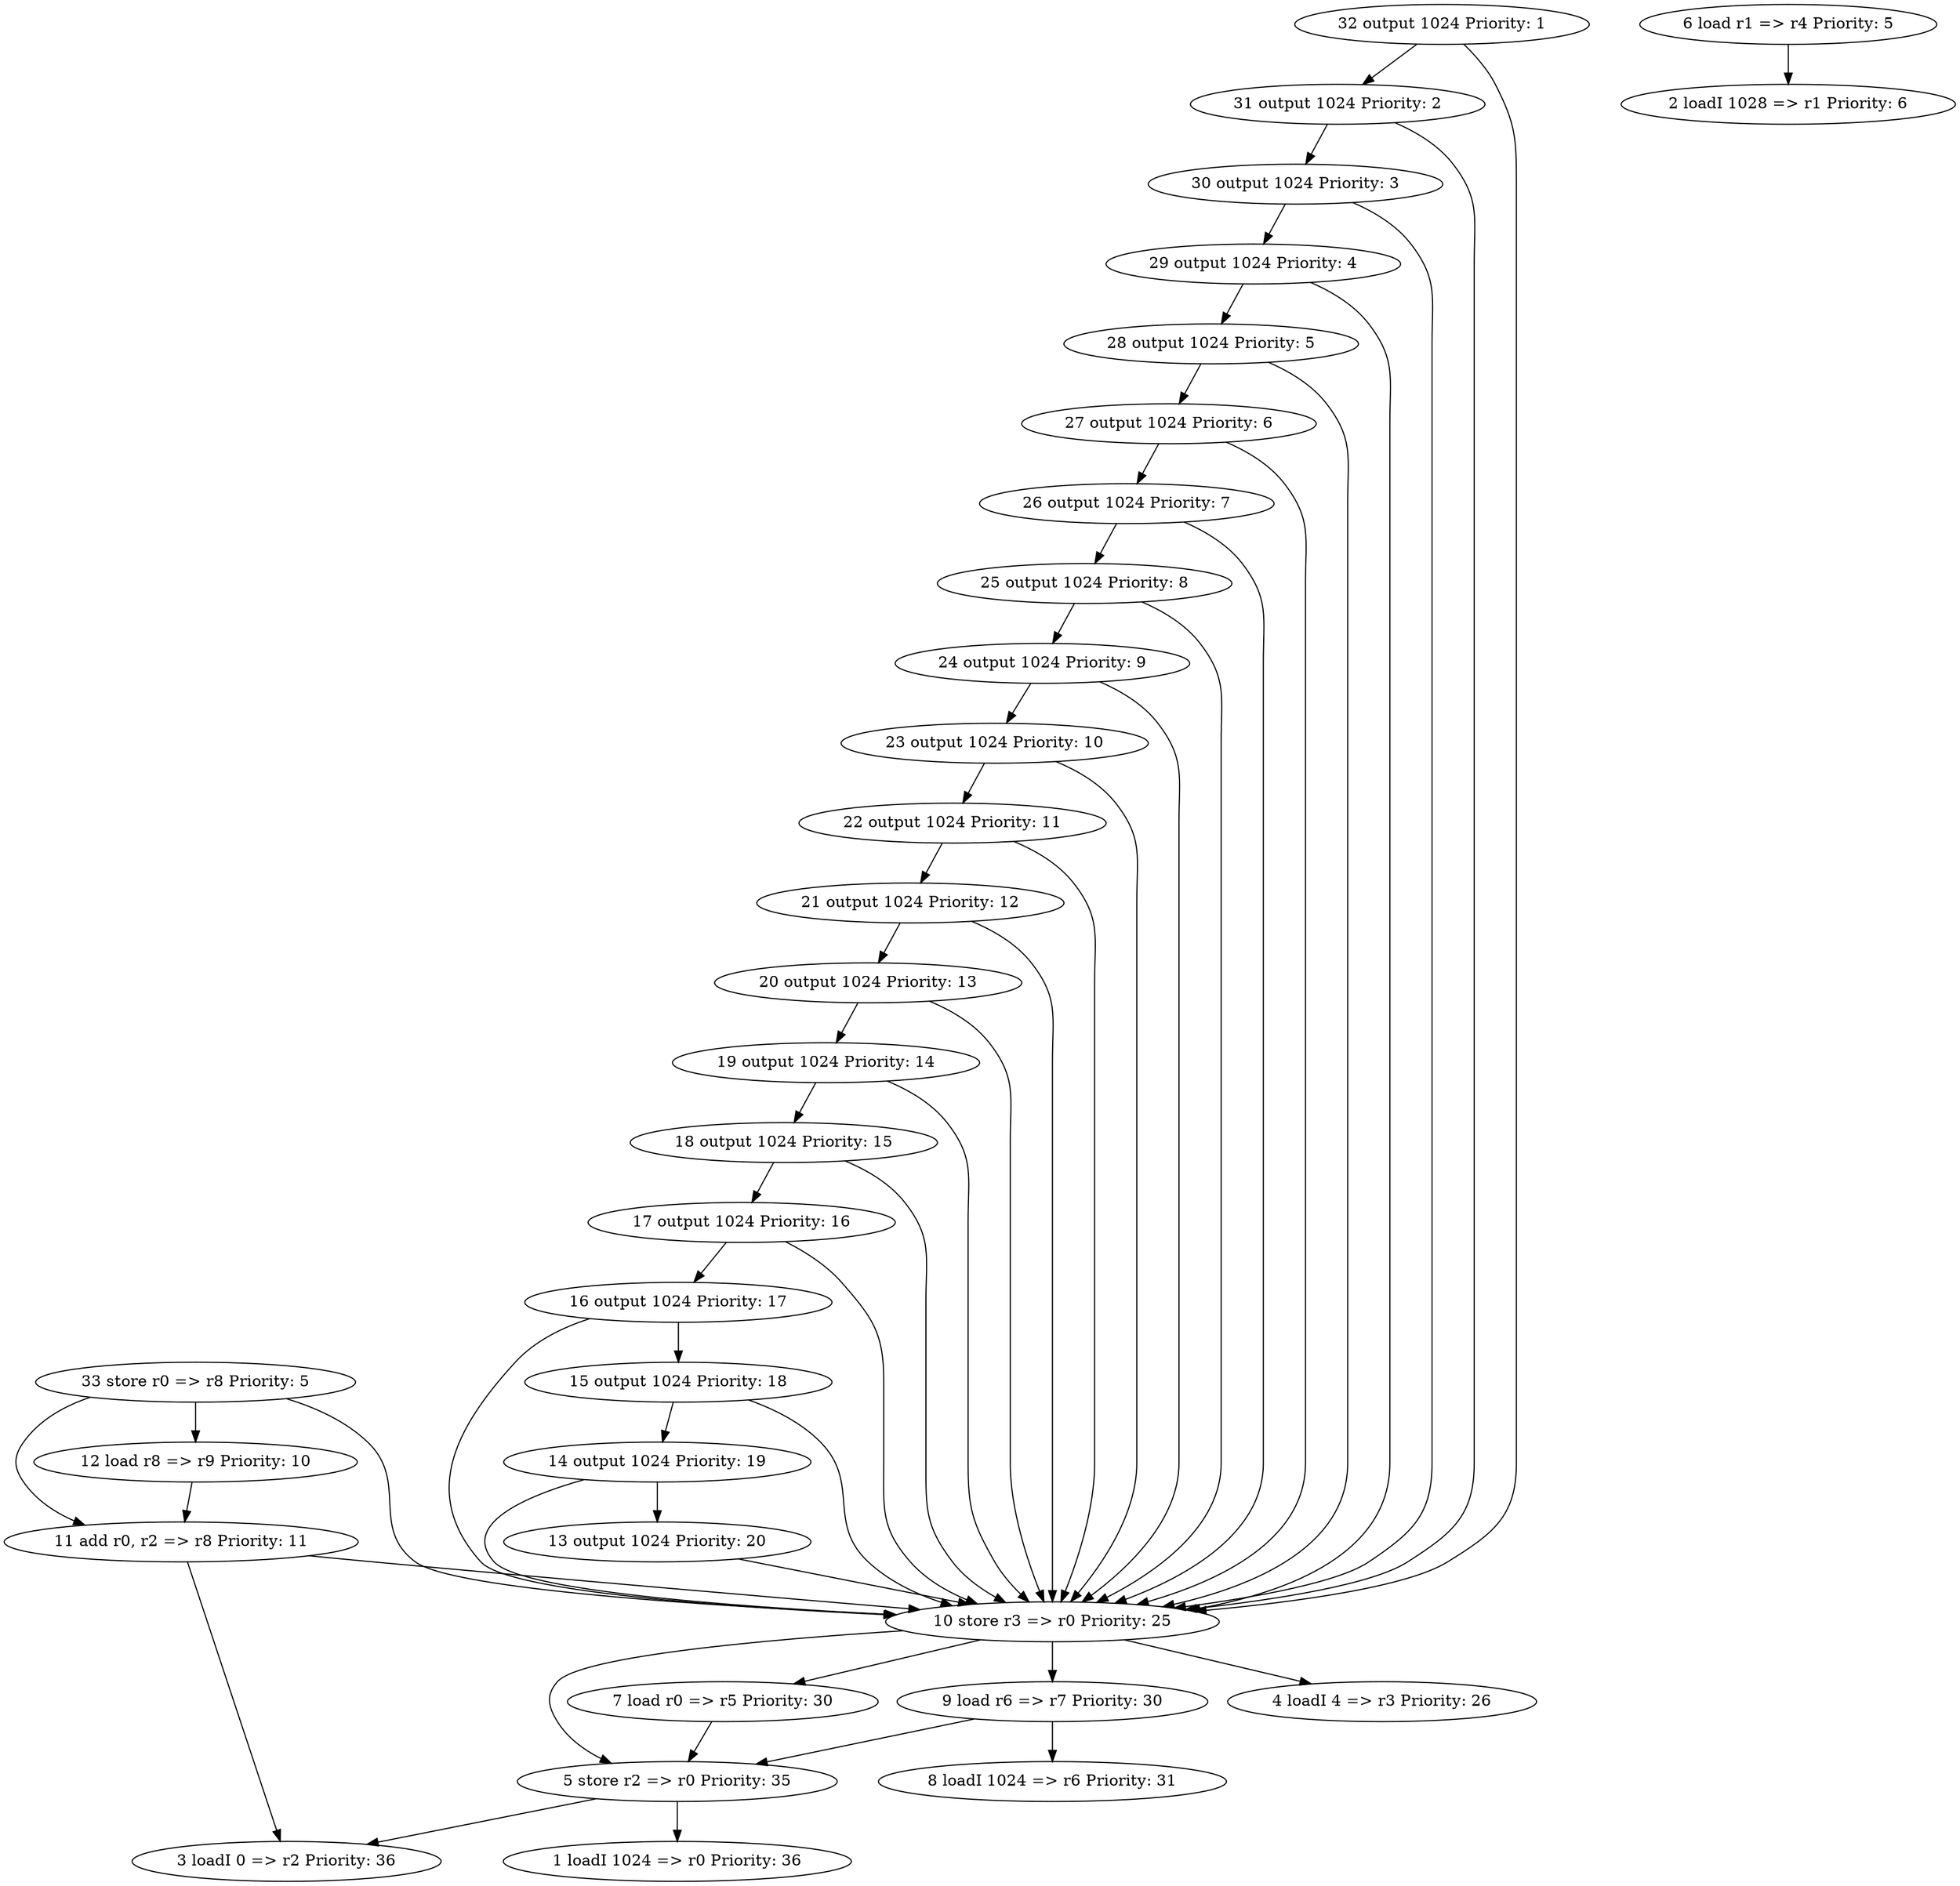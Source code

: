 digraph g {
    31 [label="31 output 1024 Priority: 2"];
    32 [label="32 output 1024 Priority: 1"];
    33 [label="33 store r0 => r8 Priority: 5"];
    3 [label="3 loadI 0 => r2 Priority: 36"];
    4 [label="4 loadI 4 => r3 Priority: 26"];
    5 [label="5 store r2 => r0 Priority: 35"];
    1 [label="1 loadI 1024 => r0 Priority: 36"];
    7 [label="7 load r0 => r5 Priority: 30"];
    2 [label="2 loadI 1028 => r1 Priority: 6"];
    9 [label="9 load r6 => r7 Priority: 30"];
    10 [label="10 store r3 => r0 Priority: 25"];
    6 [label="6 load r1 => r4 Priority: 5"];
    11 [label="11 add r0, r2 => r8 Priority: 11"];
    12 [label="12 load r8 => r9 Priority: 10"];
    13 [label="13 output 1024 Priority: 20"];
    14 [label="14 output 1024 Priority: 19"];
    15 [label="15 output 1024 Priority: 18"];
    16 [label="16 output 1024 Priority: 17"];
    17 [label="17 output 1024 Priority: 16"];
    18 [label="18 output 1024 Priority: 15"];
    19 [label="19 output 1024 Priority: 14"];
    20 [label="20 output 1024 Priority: 13"];
    21 [label="21 output 1024 Priority: 12"];
    22 [label="22 output 1024 Priority: 11"];
    8 [label="8 loadI 1024 => r6 Priority: 31"];
    23 [label="23 output 1024 Priority: 10"];
    24 [label="24 output 1024 Priority: 9"];
    25 [label="25 output 1024 Priority: 8"];
    26 [label="26 output 1024 Priority: 7"];
    27 [label="27 output 1024 Priority: 6"];
    28 [label="28 output 1024 Priority: 5"];
    29 [label="29 output 1024 Priority: 4"];
    30 [label="30 output 1024 Priority: 3"];
    31->10;
    31->30;
    32->31;
    32->10;
    33->11;
    33->12;
    33->10;
    5->3;
    5->1;
    7->5;
    9->5;
    9->8;
    10->5;
    10->4;
    10->9;
    10->7;
    6->2;
    11->3;
    11->10;
    12->11;
    13->10;
    14->13;
    14->10;
    15->10;
    15->14;
    16->15;
    16->10;
    17->10;
    17->16;
    18->17;
    18->10;
    19->10;
    19->18;
    20->19;
    20->10;
    21->10;
    21->20;
    22->21;
    22->10;
    23->10;
    23->22;
    24->23;
    24->10;
    25->10;
    25->24;
    26->25;
    26->10;
    27->10;
    27->26;
    28->27;
    28->10;
    29->10;
    29->28;
    30->29;
    30->10;
}
